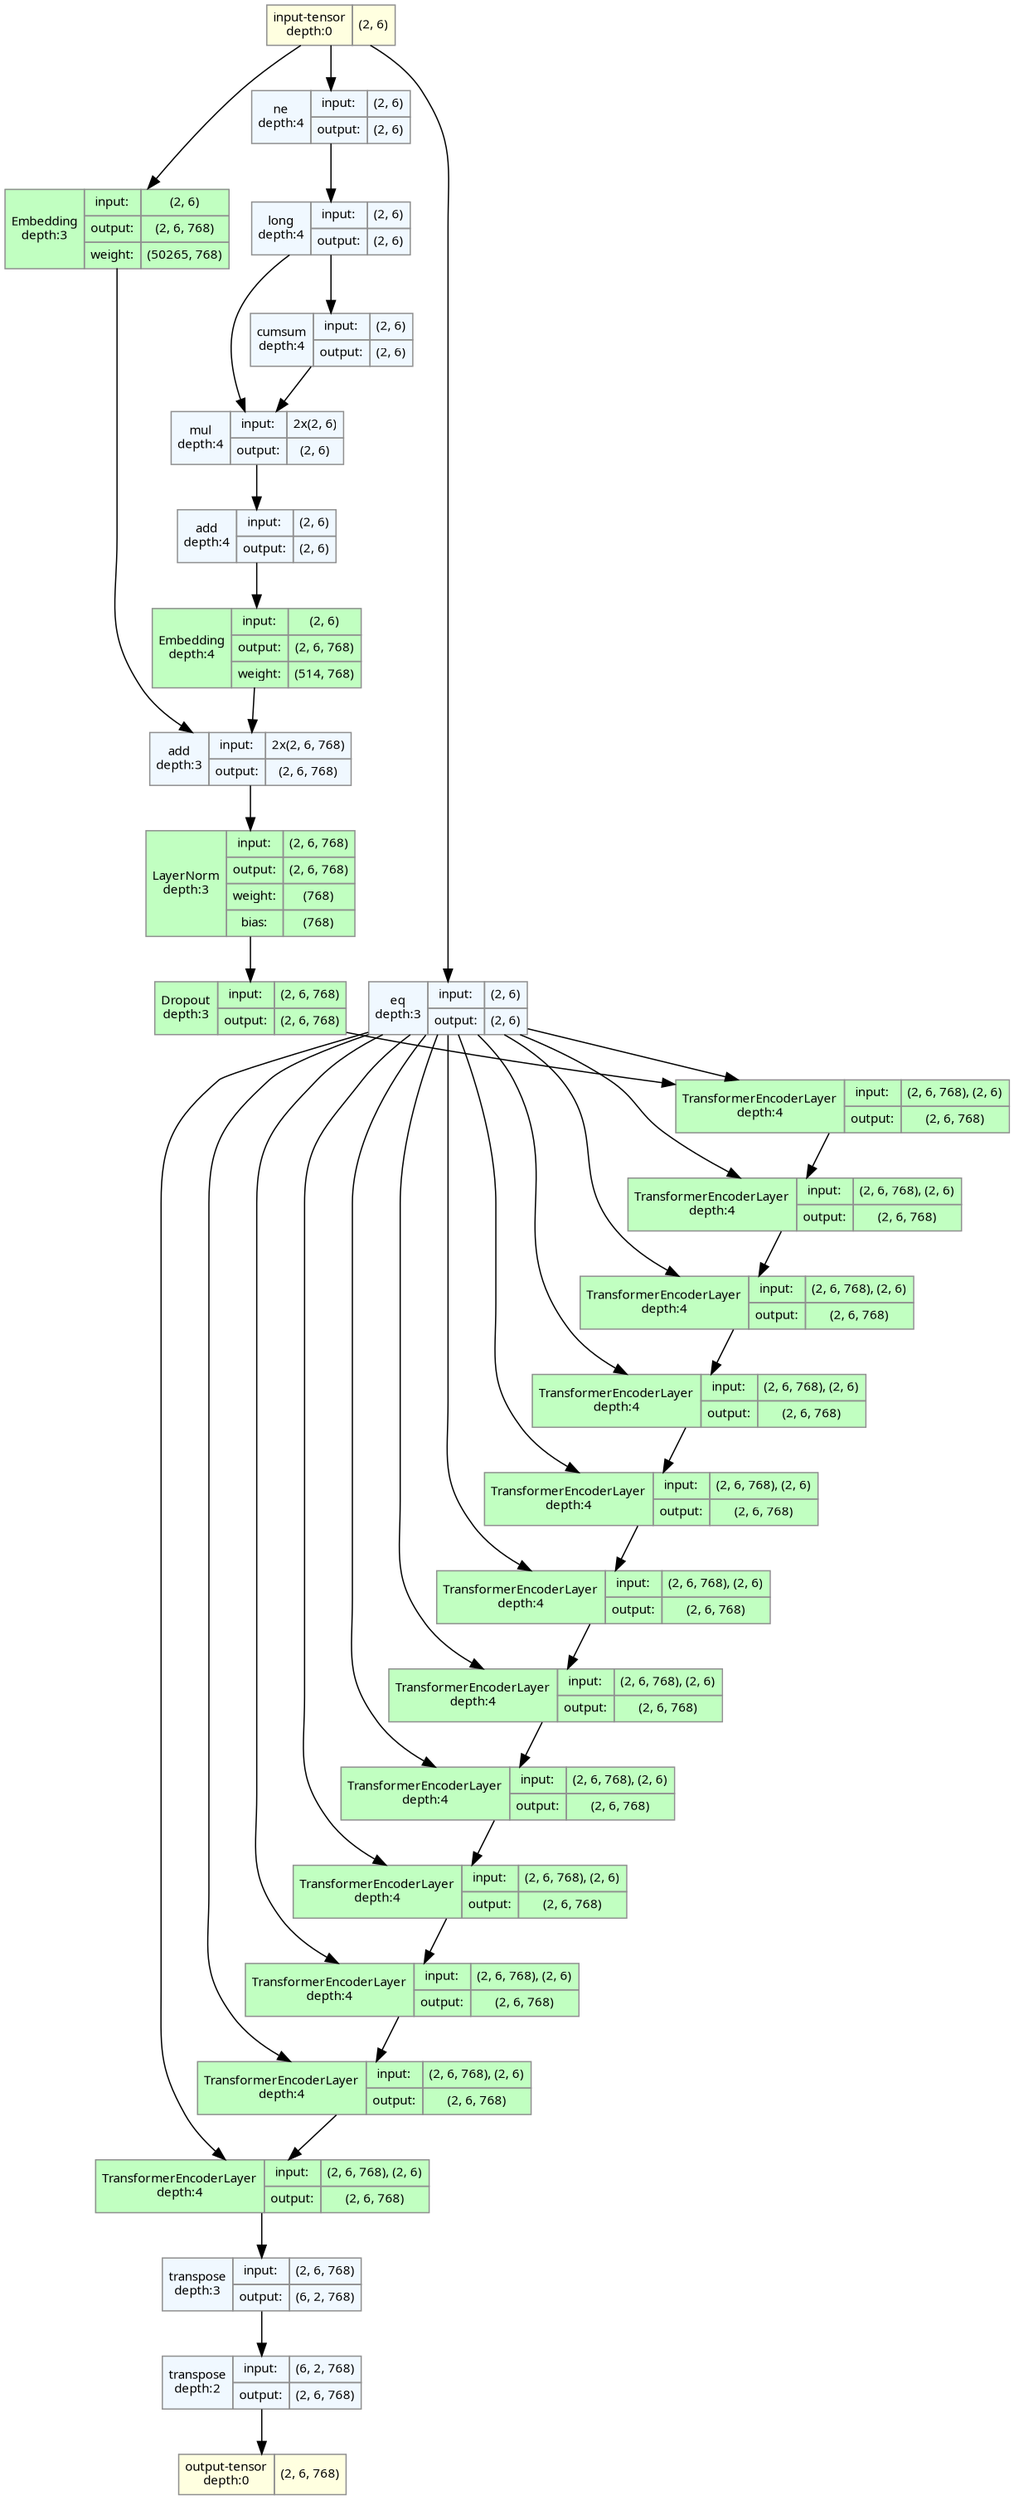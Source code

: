 strict digraph Roberta {
	graph [ordering=in rankdir=TB size="20.099999999999998,20.099999999999998"]
	node [align=left color="#909090" fillcolor="#ffffff90" fontname="Linux libertine" fontsize=10 height=0.2 margin=0 ranksep=0.1 shape=plaintext style=filled]
	edge [fontsize=10]
	0 [label=<
                    <TABLE BORDER="0" CELLBORDER="1"
                    CELLSPACING="0" CELLPADDING="4">
                        <TR><TD BGCOLOR="lightyellow">input-tensor<BR/>depth:0</TD><TD>(2, 6)</TD></TR>
                    </TABLE>> fillcolor=lightyellow]
	1 [label=<
                    <TABLE BORDER="0" CELLBORDER="1"
                    CELLSPACING="0" CELLPADDING="4">
                    <TR>
                        <TD ROWSPAN="2"
                        BGCOLOR="aliceblue">eq<BR/>depth:3</TD>
                        <TD>input:</TD>
                        <TD>(2, 6)</TD>
                    </TR>
                    <TR>
                        <TD>output:</TD>
                        <TD>(2, 6)</TD>
                    </TR>
                    
                    </TABLE>> fillcolor=aliceblue]
	2 [label=<
                    <TABLE BORDER="0" CELLBORDER="1"
                    CELLSPACING="0" CELLPADDING="4">
                    <TR>
                        <TD ROWSPAN="123"
                        BGCOLOR="darkseagreen1">Embedding<BR/>depth:3</TD>
                        <TD>input:</TD>
                        <TD>(2, 6)</TD>
                    </TR>
                    <TR>
                        <TD>output:</TD>
                        <TD>(2, 6, 768)</TD>
                    </TR>
                                    <TR>
                    <TD>weight:</TD>
                    <TD>(50265, 768)</TD>
                </TR>
                    </TABLE>> fillcolor=darkseagreen1]
	3 [label=<
                    <TABLE BORDER="0" CELLBORDER="1"
                    CELLSPACING="0" CELLPADDING="4">
                    <TR>
                        <TD ROWSPAN="2"
                        BGCOLOR="aliceblue">ne<BR/>depth:4</TD>
                        <TD>input:</TD>
                        <TD>(2, 6)</TD>
                    </TR>
                    <TR>
                        <TD>output:</TD>
                        <TD>(2, 6)</TD>
                    </TR>
                    
                    </TABLE>> fillcolor=aliceblue]
	4 [label=<
                    <TABLE BORDER="0" CELLBORDER="1"
                    CELLSPACING="0" CELLPADDING="4">
                    <TR>
                        <TD ROWSPAN="2"
                        BGCOLOR="aliceblue">long<BR/>depth:4</TD>
                        <TD>input:</TD>
                        <TD>(2, 6)</TD>
                    </TR>
                    <TR>
                        <TD>output:</TD>
                        <TD>(2, 6)</TD>
                    </TR>
                    
                    </TABLE>> fillcolor=aliceblue]
	5 [label=<
                    <TABLE BORDER="0" CELLBORDER="1"
                    CELLSPACING="0" CELLPADDING="4">
                    <TR>
                        <TD ROWSPAN="2"
                        BGCOLOR="aliceblue">cumsum<BR/>depth:4</TD>
                        <TD>input:</TD>
                        <TD>(2, 6)</TD>
                    </TR>
                    <TR>
                        <TD>output:</TD>
                        <TD>(2, 6)</TD>
                    </TR>
                    
                    </TABLE>> fillcolor=aliceblue]
	6 [label=<
                    <TABLE BORDER="0" CELLBORDER="1"
                    CELLSPACING="0" CELLPADDING="4">
                    <TR>
                        <TD ROWSPAN="2"
                        BGCOLOR="aliceblue">mul<BR/>depth:4</TD>
                        <TD>input:</TD>
                        <TD>2x(2, 6)</TD>
                    </TR>
                    <TR>
                        <TD>output:</TD>
                        <TD>(2, 6)</TD>
                    </TR>
                    
                    </TABLE>> fillcolor=aliceblue]
	7 [label=<
                    <TABLE BORDER="0" CELLBORDER="1"
                    CELLSPACING="0" CELLPADDING="4">
                    <TR>
                        <TD ROWSPAN="2"
                        BGCOLOR="aliceblue">add<BR/>depth:4</TD>
                        <TD>input:</TD>
                        <TD>(2, 6)</TD>
                    </TR>
                    <TR>
                        <TD>output:</TD>
                        <TD>(2, 6)</TD>
                    </TR>
                    
                    </TABLE>> fillcolor=aliceblue]
	8 [label=<
                    <TABLE BORDER="0" CELLBORDER="1"
                    CELLSPACING="0" CELLPADDING="4">
                    <TR>
                        <TD ROWSPAN="121"
                        BGCOLOR="darkseagreen1">Embedding<BR/>depth:4</TD>
                        <TD>input:</TD>
                        <TD>(2, 6)</TD>
                    </TR>
                    <TR>
                        <TD>output:</TD>
                        <TD>(2, 6, 768)</TD>
                    </TR>
                                    <TR>
                    <TD>weight:</TD>
                    <TD>(514, 768)</TD>
                </TR>
                    </TABLE>> fillcolor=darkseagreen1]
	9 [label=<
                    <TABLE BORDER="0" CELLBORDER="1"
                    CELLSPACING="0" CELLPADDING="4">
                    <TR>
                        <TD ROWSPAN="2"
                        BGCOLOR="aliceblue">add<BR/>depth:3</TD>
                        <TD>input:</TD>
                        <TD>2x(2, 6, 768)</TD>
                    </TR>
                    <TR>
                        <TD>output:</TD>
                        <TD>(2, 6, 768)</TD>
                    </TR>
                    
                    </TABLE>> fillcolor=aliceblue]
	10 [label=<
                    <TABLE BORDER="0" CELLBORDER="1"
                    CELLSPACING="0" CELLPADDING="4">
                    <TR>
                        <TD ROWSPAN="229"
                        BGCOLOR="darkseagreen1">LayerNorm<BR/>depth:3</TD>
                        <TD>input:</TD>
                        <TD>(2, 6, 768)</TD>
                    </TR>
                    <TR>
                        <TD>output:</TD>
                        <TD>(2, 6, 768)</TD>
                    </TR>
                                    <TR>
                    <TD>weight:</TD>
                    <TD>(768)</TD>
                </TR>
                <TR>
                    <TD>bias:</TD>
                    <TD>(768)</TD>
                </TR>
                    </TABLE>> fillcolor=darkseagreen1]
	11 [label=<
                    <TABLE BORDER="0" CELLBORDER="1"
                    CELLSPACING="0" CELLPADDING="4">
                    <TR>
                        <TD ROWSPAN="2"
                        BGCOLOR="darkseagreen1">Dropout<BR/>depth:3</TD>
                        <TD>input:</TD>
                        <TD>(2, 6, 768)</TD>
                    </TR>
                    <TR>
                        <TD>output:</TD>
                        <TD>(2, 6, 768)</TD>
                    </TR>
                    
                    </TABLE>> fillcolor=darkseagreen1]
	12 [label=<
                    <TABLE BORDER="0" CELLBORDER="1"
                    CELLSPACING="0" CELLPADDING="4">
                    <TR>
                        <TD ROWSPAN="2"
                        BGCOLOR="darkseagreen1">TransformerEncoderLayer<BR/>depth:4</TD>
                        <TD>input:</TD>
                        <TD>(2, 6, 768), (2, 6)</TD>
                    </TR>
                    <TR>
                        <TD>output:</TD>
                        <TD>(2, 6, 768)</TD>
                    </TR>
                    
                    </TABLE>> fillcolor=darkseagreen1]
	13 [label=<
                    <TABLE BORDER="0" CELLBORDER="1"
                    CELLSPACING="0" CELLPADDING="4">
                    <TR>
                        <TD ROWSPAN="2"
                        BGCOLOR="darkseagreen1">TransformerEncoderLayer<BR/>depth:4</TD>
                        <TD>input:</TD>
                        <TD>(2, 6, 768), (2, 6)</TD>
                    </TR>
                    <TR>
                        <TD>output:</TD>
                        <TD>(2, 6, 768)</TD>
                    </TR>
                    
                    </TABLE>> fillcolor=darkseagreen1]
	14 [label=<
                    <TABLE BORDER="0" CELLBORDER="1"
                    CELLSPACING="0" CELLPADDING="4">
                    <TR>
                        <TD ROWSPAN="2"
                        BGCOLOR="darkseagreen1">TransformerEncoderLayer<BR/>depth:4</TD>
                        <TD>input:</TD>
                        <TD>(2, 6, 768), (2, 6)</TD>
                    </TR>
                    <TR>
                        <TD>output:</TD>
                        <TD>(2, 6, 768)</TD>
                    </TR>
                    
                    </TABLE>> fillcolor=darkseagreen1]
	15 [label=<
                    <TABLE BORDER="0" CELLBORDER="1"
                    CELLSPACING="0" CELLPADDING="4">
                    <TR>
                        <TD ROWSPAN="2"
                        BGCOLOR="darkseagreen1">TransformerEncoderLayer<BR/>depth:4</TD>
                        <TD>input:</TD>
                        <TD>(2, 6, 768), (2, 6)</TD>
                    </TR>
                    <TR>
                        <TD>output:</TD>
                        <TD>(2, 6, 768)</TD>
                    </TR>
                    
                    </TABLE>> fillcolor=darkseagreen1]
	16 [label=<
                    <TABLE BORDER="0" CELLBORDER="1"
                    CELLSPACING="0" CELLPADDING="4">
                    <TR>
                        <TD ROWSPAN="2"
                        BGCOLOR="darkseagreen1">TransformerEncoderLayer<BR/>depth:4</TD>
                        <TD>input:</TD>
                        <TD>(2, 6, 768), (2, 6)</TD>
                    </TR>
                    <TR>
                        <TD>output:</TD>
                        <TD>(2, 6, 768)</TD>
                    </TR>
                    
                    </TABLE>> fillcolor=darkseagreen1]
	17 [label=<
                    <TABLE BORDER="0" CELLBORDER="1"
                    CELLSPACING="0" CELLPADDING="4">
                    <TR>
                        <TD ROWSPAN="2"
                        BGCOLOR="darkseagreen1">TransformerEncoderLayer<BR/>depth:4</TD>
                        <TD>input:</TD>
                        <TD>(2, 6, 768), (2, 6)</TD>
                    </TR>
                    <TR>
                        <TD>output:</TD>
                        <TD>(2, 6, 768)</TD>
                    </TR>
                    
                    </TABLE>> fillcolor=darkseagreen1]
	18 [label=<
                    <TABLE BORDER="0" CELLBORDER="1"
                    CELLSPACING="0" CELLPADDING="4">
                    <TR>
                        <TD ROWSPAN="2"
                        BGCOLOR="darkseagreen1">TransformerEncoderLayer<BR/>depth:4</TD>
                        <TD>input:</TD>
                        <TD>(2, 6, 768), (2, 6)</TD>
                    </TR>
                    <TR>
                        <TD>output:</TD>
                        <TD>(2, 6, 768)</TD>
                    </TR>
                    
                    </TABLE>> fillcolor=darkseagreen1]
	19 [label=<
                    <TABLE BORDER="0" CELLBORDER="1"
                    CELLSPACING="0" CELLPADDING="4">
                    <TR>
                        <TD ROWSPAN="2"
                        BGCOLOR="darkseagreen1">TransformerEncoderLayer<BR/>depth:4</TD>
                        <TD>input:</TD>
                        <TD>(2, 6, 768), (2, 6)</TD>
                    </TR>
                    <TR>
                        <TD>output:</TD>
                        <TD>(2, 6, 768)</TD>
                    </TR>
                    
                    </TABLE>> fillcolor=darkseagreen1]
	20 [label=<
                    <TABLE BORDER="0" CELLBORDER="1"
                    CELLSPACING="0" CELLPADDING="4">
                    <TR>
                        <TD ROWSPAN="2"
                        BGCOLOR="darkseagreen1">TransformerEncoderLayer<BR/>depth:4</TD>
                        <TD>input:</TD>
                        <TD>(2, 6, 768), (2, 6)</TD>
                    </TR>
                    <TR>
                        <TD>output:</TD>
                        <TD>(2, 6, 768)</TD>
                    </TR>
                    
                    </TABLE>> fillcolor=darkseagreen1]
	21 [label=<
                    <TABLE BORDER="0" CELLBORDER="1"
                    CELLSPACING="0" CELLPADDING="4">
                    <TR>
                        <TD ROWSPAN="2"
                        BGCOLOR="darkseagreen1">TransformerEncoderLayer<BR/>depth:4</TD>
                        <TD>input:</TD>
                        <TD>(2, 6, 768), (2, 6)</TD>
                    </TR>
                    <TR>
                        <TD>output:</TD>
                        <TD>(2, 6, 768)</TD>
                    </TR>
                    
                    </TABLE>> fillcolor=darkseagreen1]
	22 [label=<
                    <TABLE BORDER="0" CELLBORDER="1"
                    CELLSPACING="0" CELLPADDING="4">
                    <TR>
                        <TD ROWSPAN="2"
                        BGCOLOR="darkseagreen1">TransformerEncoderLayer<BR/>depth:4</TD>
                        <TD>input:</TD>
                        <TD>(2, 6, 768), (2, 6)</TD>
                    </TR>
                    <TR>
                        <TD>output:</TD>
                        <TD>(2, 6, 768)</TD>
                    </TR>
                    
                    </TABLE>> fillcolor=darkseagreen1]
	23 [label=<
                    <TABLE BORDER="0" CELLBORDER="1"
                    CELLSPACING="0" CELLPADDING="4">
                    <TR>
                        <TD ROWSPAN="2"
                        BGCOLOR="darkseagreen1">TransformerEncoderLayer<BR/>depth:4</TD>
                        <TD>input:</TD>
                        <TD>(2, 6, 768), (2, 6)</TD>
                    </TR>
                    <TR>
                        <TD>output:</TD>
                        <TD>(2, 6, 768)</TD>
                    </TR>
                    
                    </TABLE>> fillcolor=darkseagreen1]
	24 [label=<
                    <TABLE BORDER="0" CELLBORDER="1"
                    CELLSPACING="0" CELLPADDING="4">
                    <TR>
                        <TD ROWSPAN="2"
                        BGCOLOR="aliceblue">transpose<BR/>depth:3</TD>
                        <TD>input:</TD>
                        <TD>(2, 6, 768)</TD>
                    </TR>
                    <TR>
                        <TD>output:</TD>
                        <TD>(6, 2, 768)</TD>
                    </TR>
                    
                    </TABLE>> fillcolor=aliceblue]
	25 [label=<
                    <TABLE BORDER="0" CELLBORDER="1"
                    CELLSPACING="0" CELLPADDING="4">
                    <TR>
                        <TD ROWSPAN="2"
                        BGCOLOR="aliceblue">transpose<BR/>depth:2</TD>
                        <TD>input:</TD>
                        <TD>(6, 2, 768)</TD>
                    </TR>
                    <TR>
                        <TD>output:</TD>
                        <TD>(2, 6, 768)</TD>
                    </TR>
                    
                    </TABLE>> fillcolor=aliceblue]
	26 [label=<
                    <TABLE BORDER="0" CELLBORDER="1"
                    CELLSPACING="0" CELLPADDING="4">
                        <TR><TD BGCOLOR="lightyellow">output-tensor<BR/>depth:0</TD><TD>(2, 6, 768)</TD></TR>
                    </TABLE>> fillcolor=lightyellow]
	0 -> 1
	0 -> 2
	2 -> 9
	0 -> 3
	3 -> 4
	4 -> 5
	4 -> 6
	5 -> 6
	6 -> 7
	7 -> 8
	8 -> 9
	9 -> 10
	10 -> 11
	11 -> 12
	1 -> 12
	1 -> 13
	1 -> 14
	1 -> 15
	1 -> 16
	1 -> 17
	1 -> 18
	1 -> 19
	1 -> 20
	1 -> 21
	1 -> 22
	1 -> 23
	12 -> 13
	13 -> 14
	14 -> 15
	15 -> 16
	16 -> 17
	17 -> 18
	18 -> 19
	19 -> 20
	20 -> 21
	21 -> 22
	22 -> 23
	23 -> 24
	24 -> 25
	25 -> 26
}
